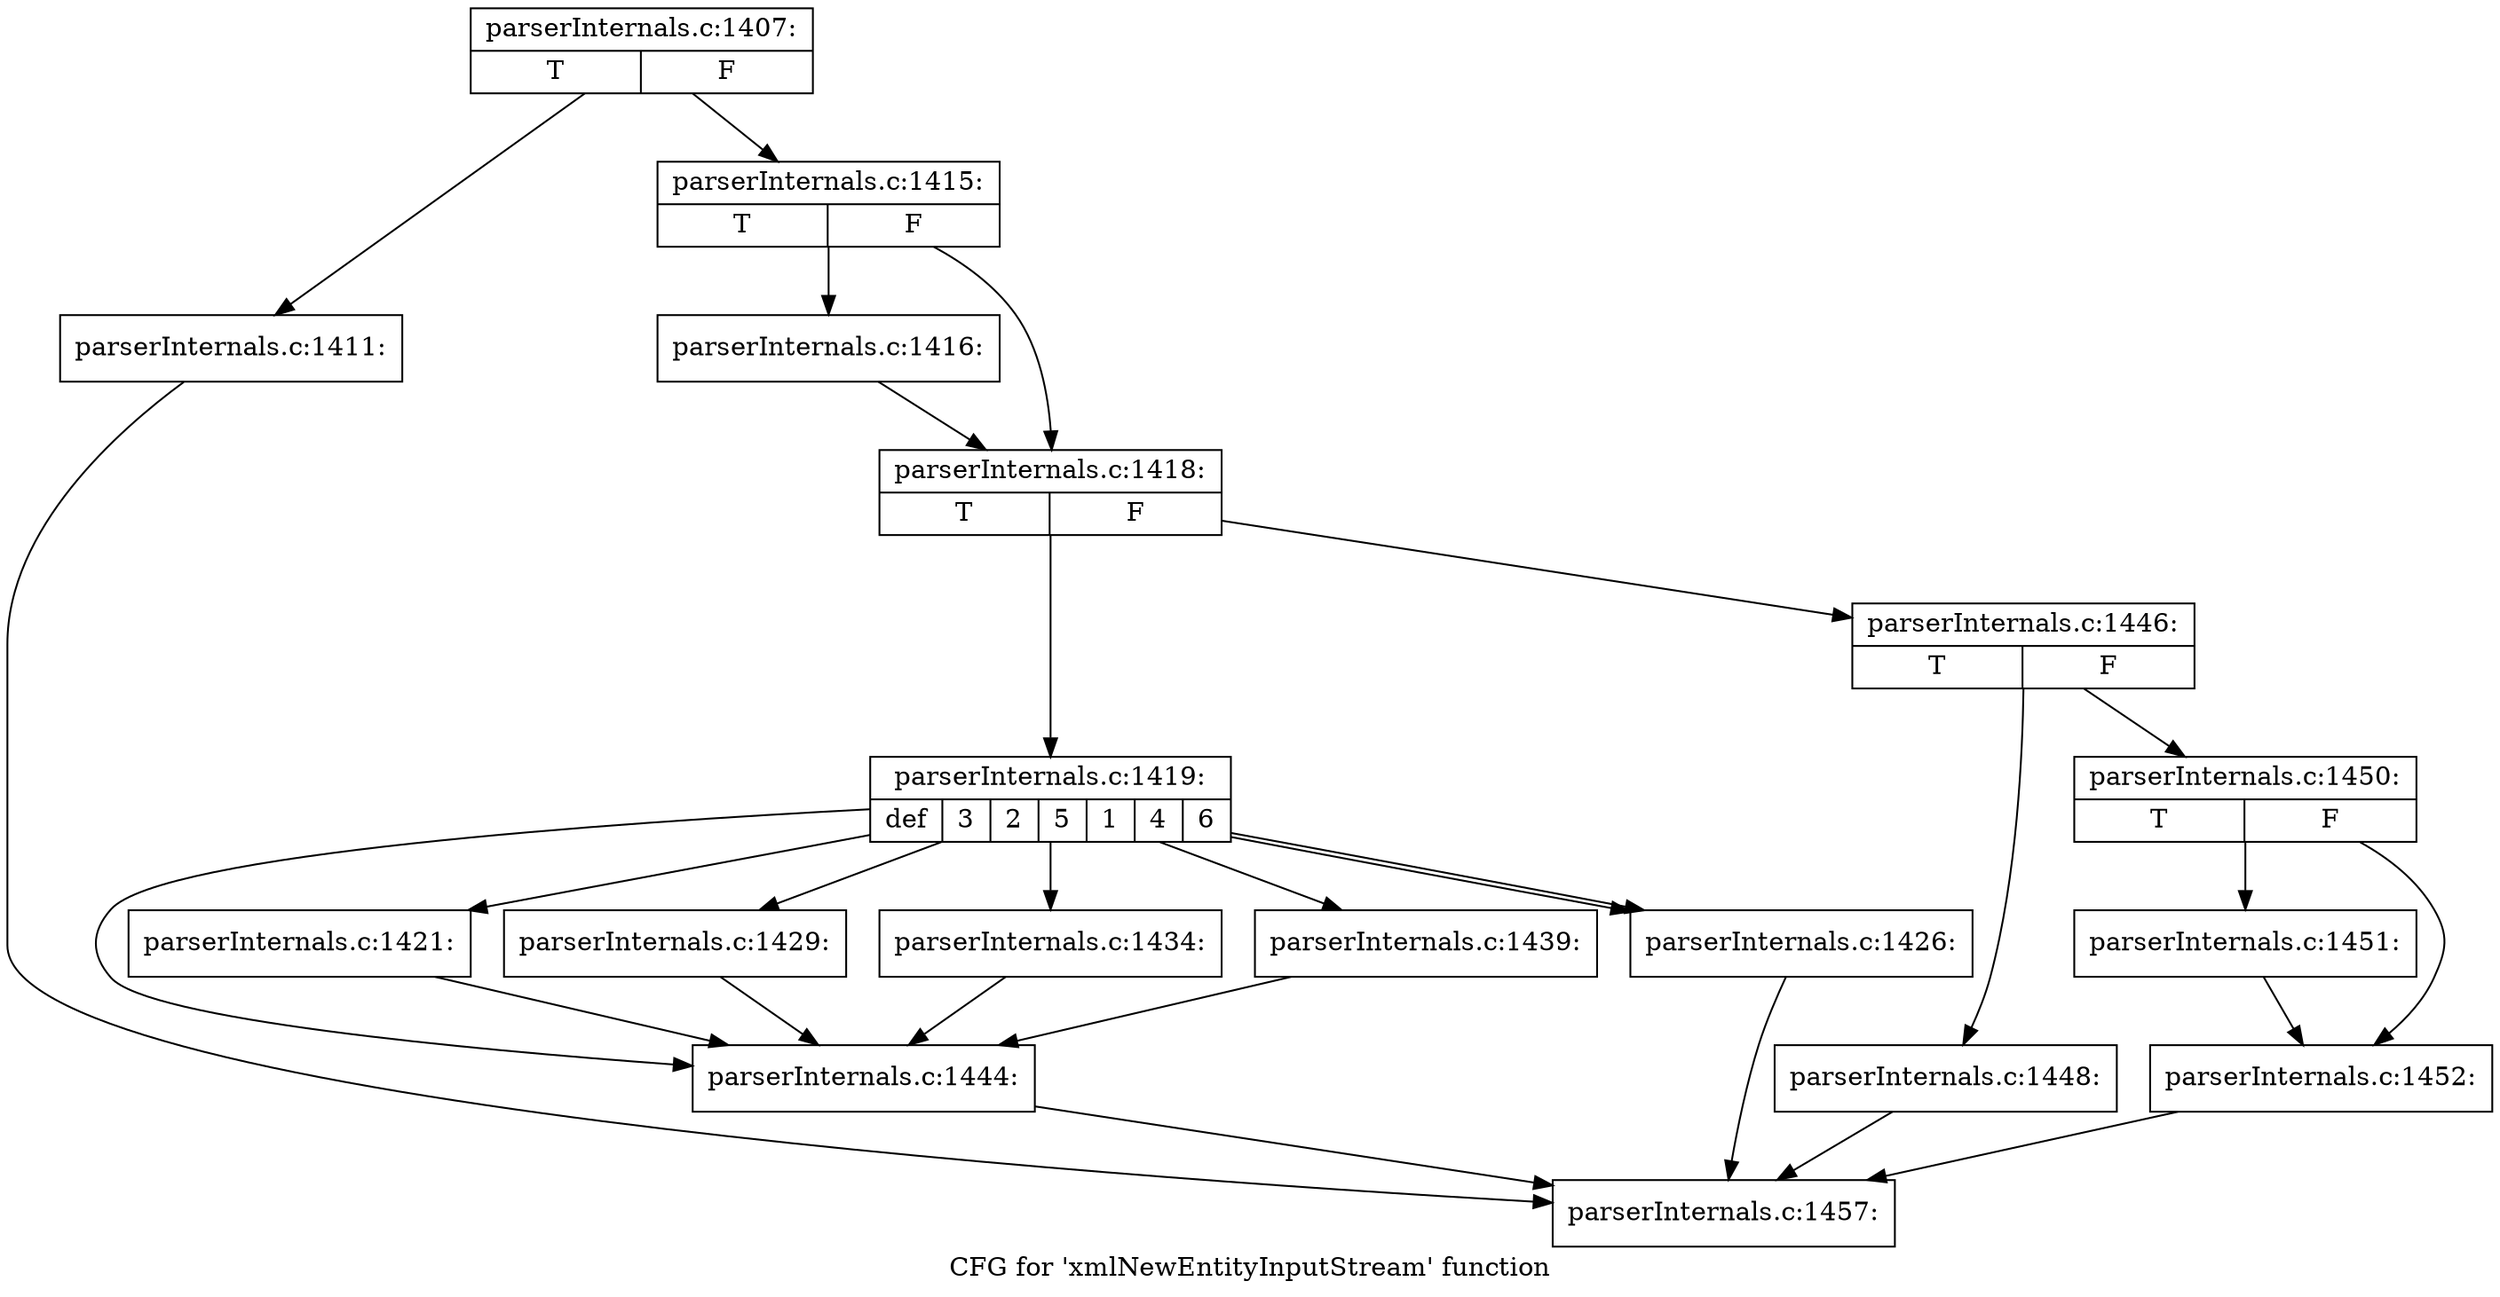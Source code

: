 digraph "CFG for 'xmlNewEntityInputStream' function" {
	label="CFG for 'xmlNewEntityInputStream' function";

	Node0x3c333a0 [shape=record,label="{parserInternals.c:1407:|{<s0>T|<s1>F}}"];
	Node0x3c333a0 -> Node0x3c2ea90;
	Node0x3c333a0 -> Node0x3c34090;
	Node0x3c2ea90 [shape=record,label="{parserInternals.c:1411:}"];
	Node0x3c2ea90 -> Node0x3c2eca0;
	Node0x3c34090 [shape=record,label="{parserInternals.c:1415:|{<s0>T|<s1>F}}"];
	Node0x3c34090 -> Node0x3c34cb0;
	Node0x3c34090 -> Node0x3c35110;
	Node0x3c34cb0 [shape=record,label="{parserInternals.c:1416:}"];
	Node0x3c34cb0 -> Node0x3c35110;
	Node0x3c35110 [shape=record,label="{parserInternals.c:1418:|{<s0>T|<s1>F}}"];
	Node0x3c35110 -> Node0x3c35ad0;
	Node0x3c35110 -> Node0x3c35b20;
	Node0x3c35ad0 [shape=record,label="{parserInternals.c:1419:|{<s0>def|<s1>3|<s2>2|<s3>5|<s4>1|<s5>4|<s6>6}}"];
	Node0x3c35ad0 -> Node0x3c35f70;
	Node0x3c35ad0 -> Node0x3c36420;
	Node0x3c35ad0 -> Node0x3c36970;
	Node0x3c35ad0 -> Node0x3c36970;
	Node0x3c35ad0 -> Node0x3c383a0;
	Node0x3c35ad0 -> Node0x3c38ed0;
	Node0x3c35ad0 -> Node0x3c393e0;
	Node0x3c36420 [shape=record,label="{parserInternals.c:1421:}"];
	Node0x3c36420 -> Node0x3c35f70;
	Node0x3c36970 [shape=record,label="{parserInternals.c:1426:}"];
	Node0x3c36970 -> Node0x3c2eca0;
	Node0x3c383a0 [shape=record,label="{parserInternals.c:1429:}"];
	Node0x3c383a0 -> Node0x3c35f70;
	Node0x3c38ed0 [shape=record,label="{parserInternals.c:1434:}"];
	Node0x3c38ed0 -> Node0x3c35f70;
	Node0x3c393e0 [shape=record,label="{parserInternals.c:1439:}"];
	Node0x3c393e0 -> Node0x3c35f70;
	Node0x3c35f70 [shape=record,label="{parserInternals.c:1444:}"];
	Node0x3c35f70 -> Node0x3c2eca0;
	Node0x3c35b20 [shape=record,label="{parserInternals.c:1446:|{<s0>T|<s1>F}}"];
	Node0x3c35b20 -> Node0x3c36120;
	Node0x3c35b20 -> Node0x3c39e40;
	Node0x3c36120 [shape=record,label="{parserInternals.c:1448:}"];
	Node0x3c36120 -> Node0x3c2eca0;
	Node0x3c39e40 [shape=record,label="{parserInternals.c:1450:|{<s0>T|<s1>F}}"];
	Node0x3c39e40 -> Node0x3c3a2f0;
	Node0x3c39e40 -> Node0x3c3a340;
	Node0x3c3a2f0 [shape=record,label="{parserInternals.c:1451:}"];
	Node0x3c3a2f0 -> Node0x3c3a340;
	Node0x3c3a340 [shape=record,label="{parserInternals.c:1452:}"];
	Node0x3c3a340 -> Node0x3c2eca0;
	Node0x3c2eca0 [shape=record,label="{parserInternals.c:1457:}"];
}
